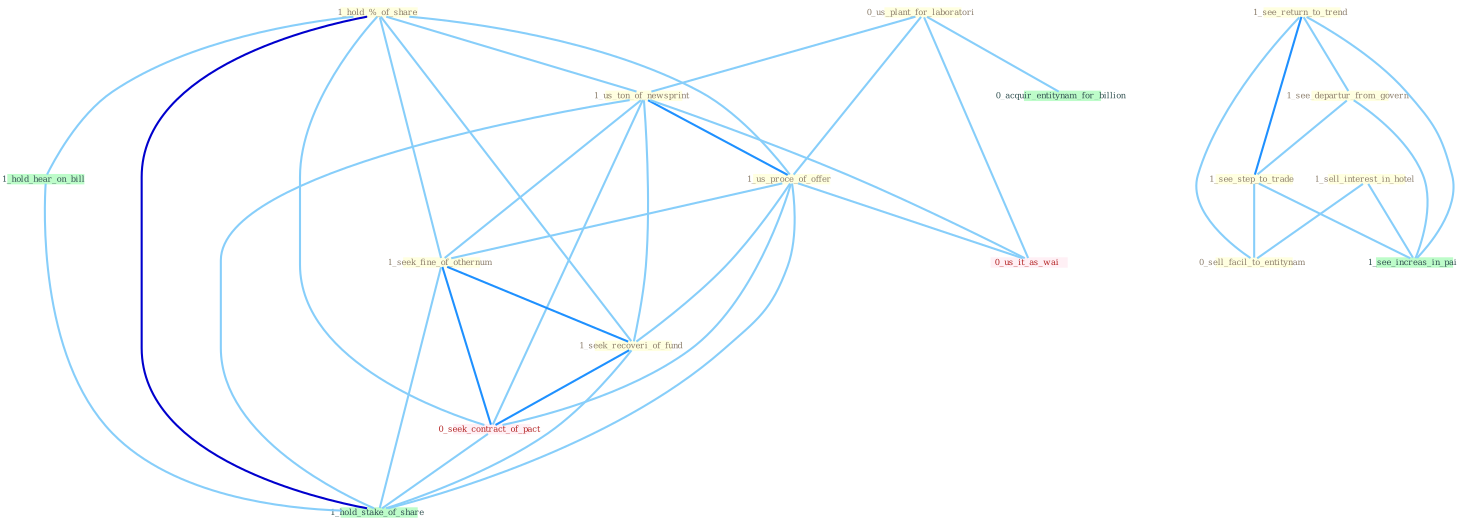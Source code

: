 Graph G{ 
    node
    [shape=polygon,style=filled,width=.5,height=.06,color="#BDFCC9",fixedsize=true,fontsize=4,
    fontcolor="#2f4f4f"];
    {node
    [color="#ffffe0", fontcolor="#8b7d6b"] "1_hold_%_of_share " "0_us_plant_for_laboratori " "1_us_ton_of_newsprint " "1_sell_interest_in_hotel " "1_us_proce_of_offer " "1_see_return_to_trend " "1_seek_fine_of_othernum " "1_see_departur_from_govern " "1_see_step_to_trade " "0_sell_facil_to_entitynam " "1_seek_recoveri_of_fund "}
{node [color="#fff0f5", fontcolor="#b22222"] "0_seek_contract_of_pact " "0_us_it_as_wai "}
edge [color="#B0E2FF"];

	"1_hold_%_of_share " -- "1_us_ton_of_newsprint " [w="1", color="#87cefa" ];
	"1_hold_%_of_share " -- "1_us_proce_of_offer " [w="1", color="#87cefa" ];
	"1_hold_%_of_share " -- "1_seek_fine_of_othernum " [w="1", color="#87cefa" ];
	"1_hold_%_of_share " -- "1_seek_recoveri_of_fund " [w="1", color="#87cefa" ];
	"1_hold_%_of_share " -- "0_seek_contract_of_pact " [w="1", color="#87cefa" ];
	"1_hold_%_of_share " -- "1_hold_hear_on_bill " [w="1", color="#87cefa" ];
	"1_hold_%_of_share " -- "1_hold_stake_of_share " [w="3", color="#0000cd" , len=0.6];
	"0_us_plant_for_laboratori " -- "1_us_ton_of_newsprint " [w="1", color="#87cefa" ];
	"0_us_plant_for_laboratori " -- "1_us_proce_of_offer " [w="1", color="#87cefa" ];
	"0_us_plant_for_laboratori " -- "0_us_it_as_wai " [w="1", color="#87cefa" ];
	"0_us_plant_for_laboratori " -- "0_acquir_entitynam_for_billion " [w="1", color="#87cefa" ];
	"1_us_ton_of_newsprint " -- "1_us_proce_of_offer " [w="2", color="#1e90ff" , len=0.8];
	"1_us_ton_of_newsprint " -- "1_seek_fine_of_othernum " [w="1", color="#87cefa" ];
	"1_us_ton_of_newsprint " -- "1_seek_recoveri_of_fund " [w="1", color="#87cefa" ];
	"1_us_ton_of_newsprint " -- "0_seek_contract_of_pact " [w="1", color="#87cefa" ];
	"1_us_ton_of_newsprint " -- "0_us_it_as_wai " [w="1", color="#87cefa" ];
	"1_us_ton_of_newsprint " -- "1_hold_stake_of_share " [w="1", color="#87cefa" ];
	"1_sell_interest_in_hotel " -- "0_sell_facil_to_entitynam " [w="1", color="#87cefa" ];
	"1_sell_interest_in_hotel " -- "1_see_increas_in_pai " [w="1", color="#87cefa" ];
	"1_us_proce_of_offer " -- "1_seek_fine_of_othernum " [w="1", color="#87cefa" ];
	"1_us_proce_of_offer " -- "1_seek_recoveri_of_fund " [w="1", color="#87cefa" ];
	"1_us_proce_of_offer " -- "0_seek_contract_of_pact " [w="1", color="#87cefa" ];
	"1_us_proce_of_offer " -- "0_us_it_as_wai " [w="1", color="#87cefa" ];
	"1_us_proce_of_offer " -- "1_hold_stake_of_share " [w="1", color="#87cefa" ];
	"1_see_return_to_trend " -- "1_see_departur_from_govern " [w="1", color="#87cefa" ];
	"1_see_return_to_trend " -- "1_see_step_to_trade " [w="2", color="#1e90ff" , len=0.8];
	"1_see_return_to_trend " -- "0_sell_facil_to_entitynam " [w="1", color="#87cefa" ];
	"1_see_return_to_trend " -- "1_see_increas_in_pai " [w="1", color="#87cefa" ];
	"1_seek_fine_of_othernum " -- "1_seek_recoveri_of_fund " [w="2", color="#1e90ff" , len=0.8];
	"1_seek_fine_of_othernum " -- "0_seek_contract_of_pact " [w="2", color="#1e90ff" , len=0.8];
	"1_seek_fine_of_othernum " -- "1_hold_stake_of_share " [w="1", color="#87cefa" ];
	"1_see_departur_from_govern " -- "1_see_step_to_trade " [w="1", color="#87cefa" ];
	"1_see_departur_from_govern " -- "1_see_increas_in_pai " [w="1", color="#87cefa" ];
	"1_see_step_to_trade " -- "0_sell_facil_to_entitynam " [w="1", color="#87cefa" ];
	"1_see_step_to_trade " -- "1_see_increas_in_pai " [w="1", color="#87cefa" ];
	"1_seek_recoveri_of_fund " -- "0_seek_contract_of_pact " [w="2", color="#1e90ff" , len=0.8];
	"1_seek_recoveri_of_fund " -- "1_hold_stake_of_share " [w="1", color="#87cefa" ];
	"0_seek_contract_of_pact " -- "1_hold_stake_of_share " [w="1", color="#87cefa" ];
	"1_hold_hear_on_bill " -- "1_hold_stake_of_share " [w="1", color="#87cefa" ];
}